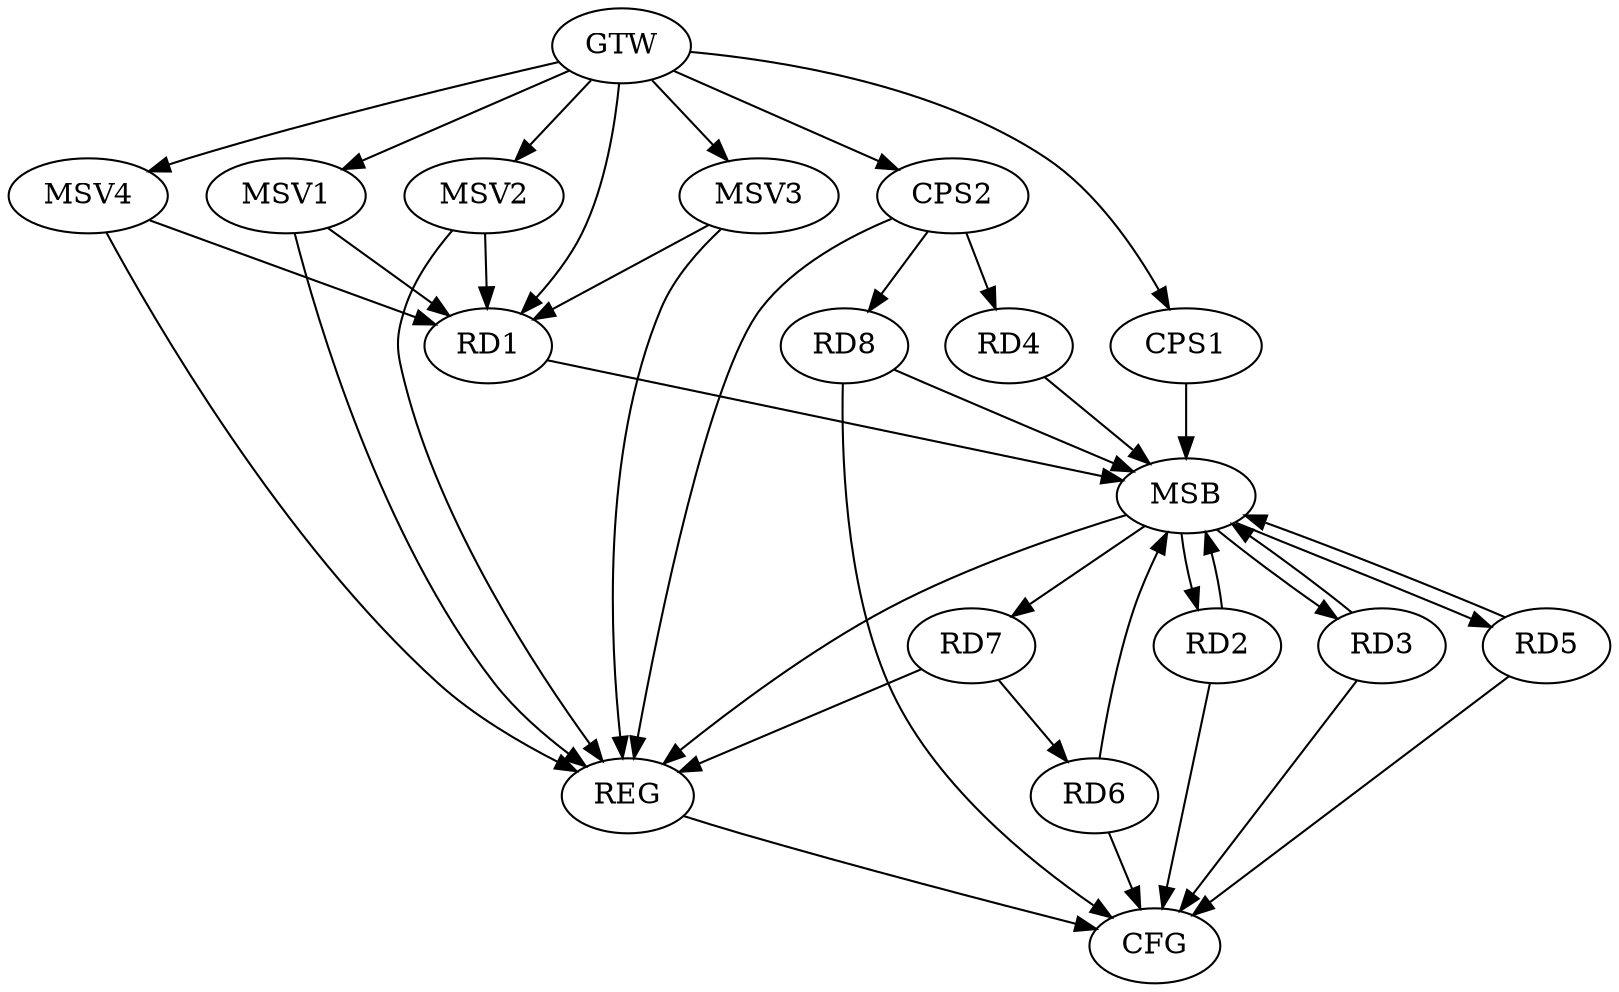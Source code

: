 strict digraph G {
  RD1 [ label="RD1" ];
  RD2 [ label="RD2" ];
  RD3 [ label="RD3" ];
  RD4 [ label="RD4" ];
  RD5 [ label="RD5" ];
  RD6 [ label="RD6" ];
  RD7 [ label="RD7" ];
  RD8 [ label="RD8" ];
  CPS1 [ label="CPS1" ];
  CPS2 [ label="CPS2" ];
  GTW [ label="GTW" ];
  REG [ label="REG" ];
  MSB [ label="MSB" ];
  CFG [ label="CFG" ];
  MSV1 [ label="MSV1" ];
  MSV2 [ label="MSV2" ];
  MSV3 [ label="MSV3" ];
  MSV4 [ label="MSV4" ];
  RD7 -> RD6;
  CPS2 -> RD4;
  CPS2 -> RD8;
  GTW -> RD1;
  GTW -> CPS1;
  GTW -> CPS2;
  RD7 -> REG;
  CPS2 -> REG;
  RD1 -> MSB;
  MSB -> RD5;
  MSB -> REG;
  RD2 -> MSB;
  RD3 -> MSB;
  RD4 -> MSB;
  RD5 -> MSB;
  MSB -> RD2;
  RD6 -> MSB;
  MSB -> RD7;
  RD8 -> MSB;
  CPS1 -> MSB;
  MSB -> RD3;
  RD2 -> CFG;
  RD5 -> CFG;
  RD3 -> CFG;
  RD6 -> CFG;
  RD8 -> CFG;
  REG -> CFG;
  MSV1 -> RD1;
  GTW -> MSV1;
  MSV1 -> REG;
  MSV2 -> RD1;
  GTW -> MSV2;
  MSV2 -> REG;
  MSV3 -> RD1;
  MSV4 -> RD1;
  GTW -> MSV3;
  MSV3 -> REG;
  GTW -> MSV4;
  MSV4 -> REG;
}
